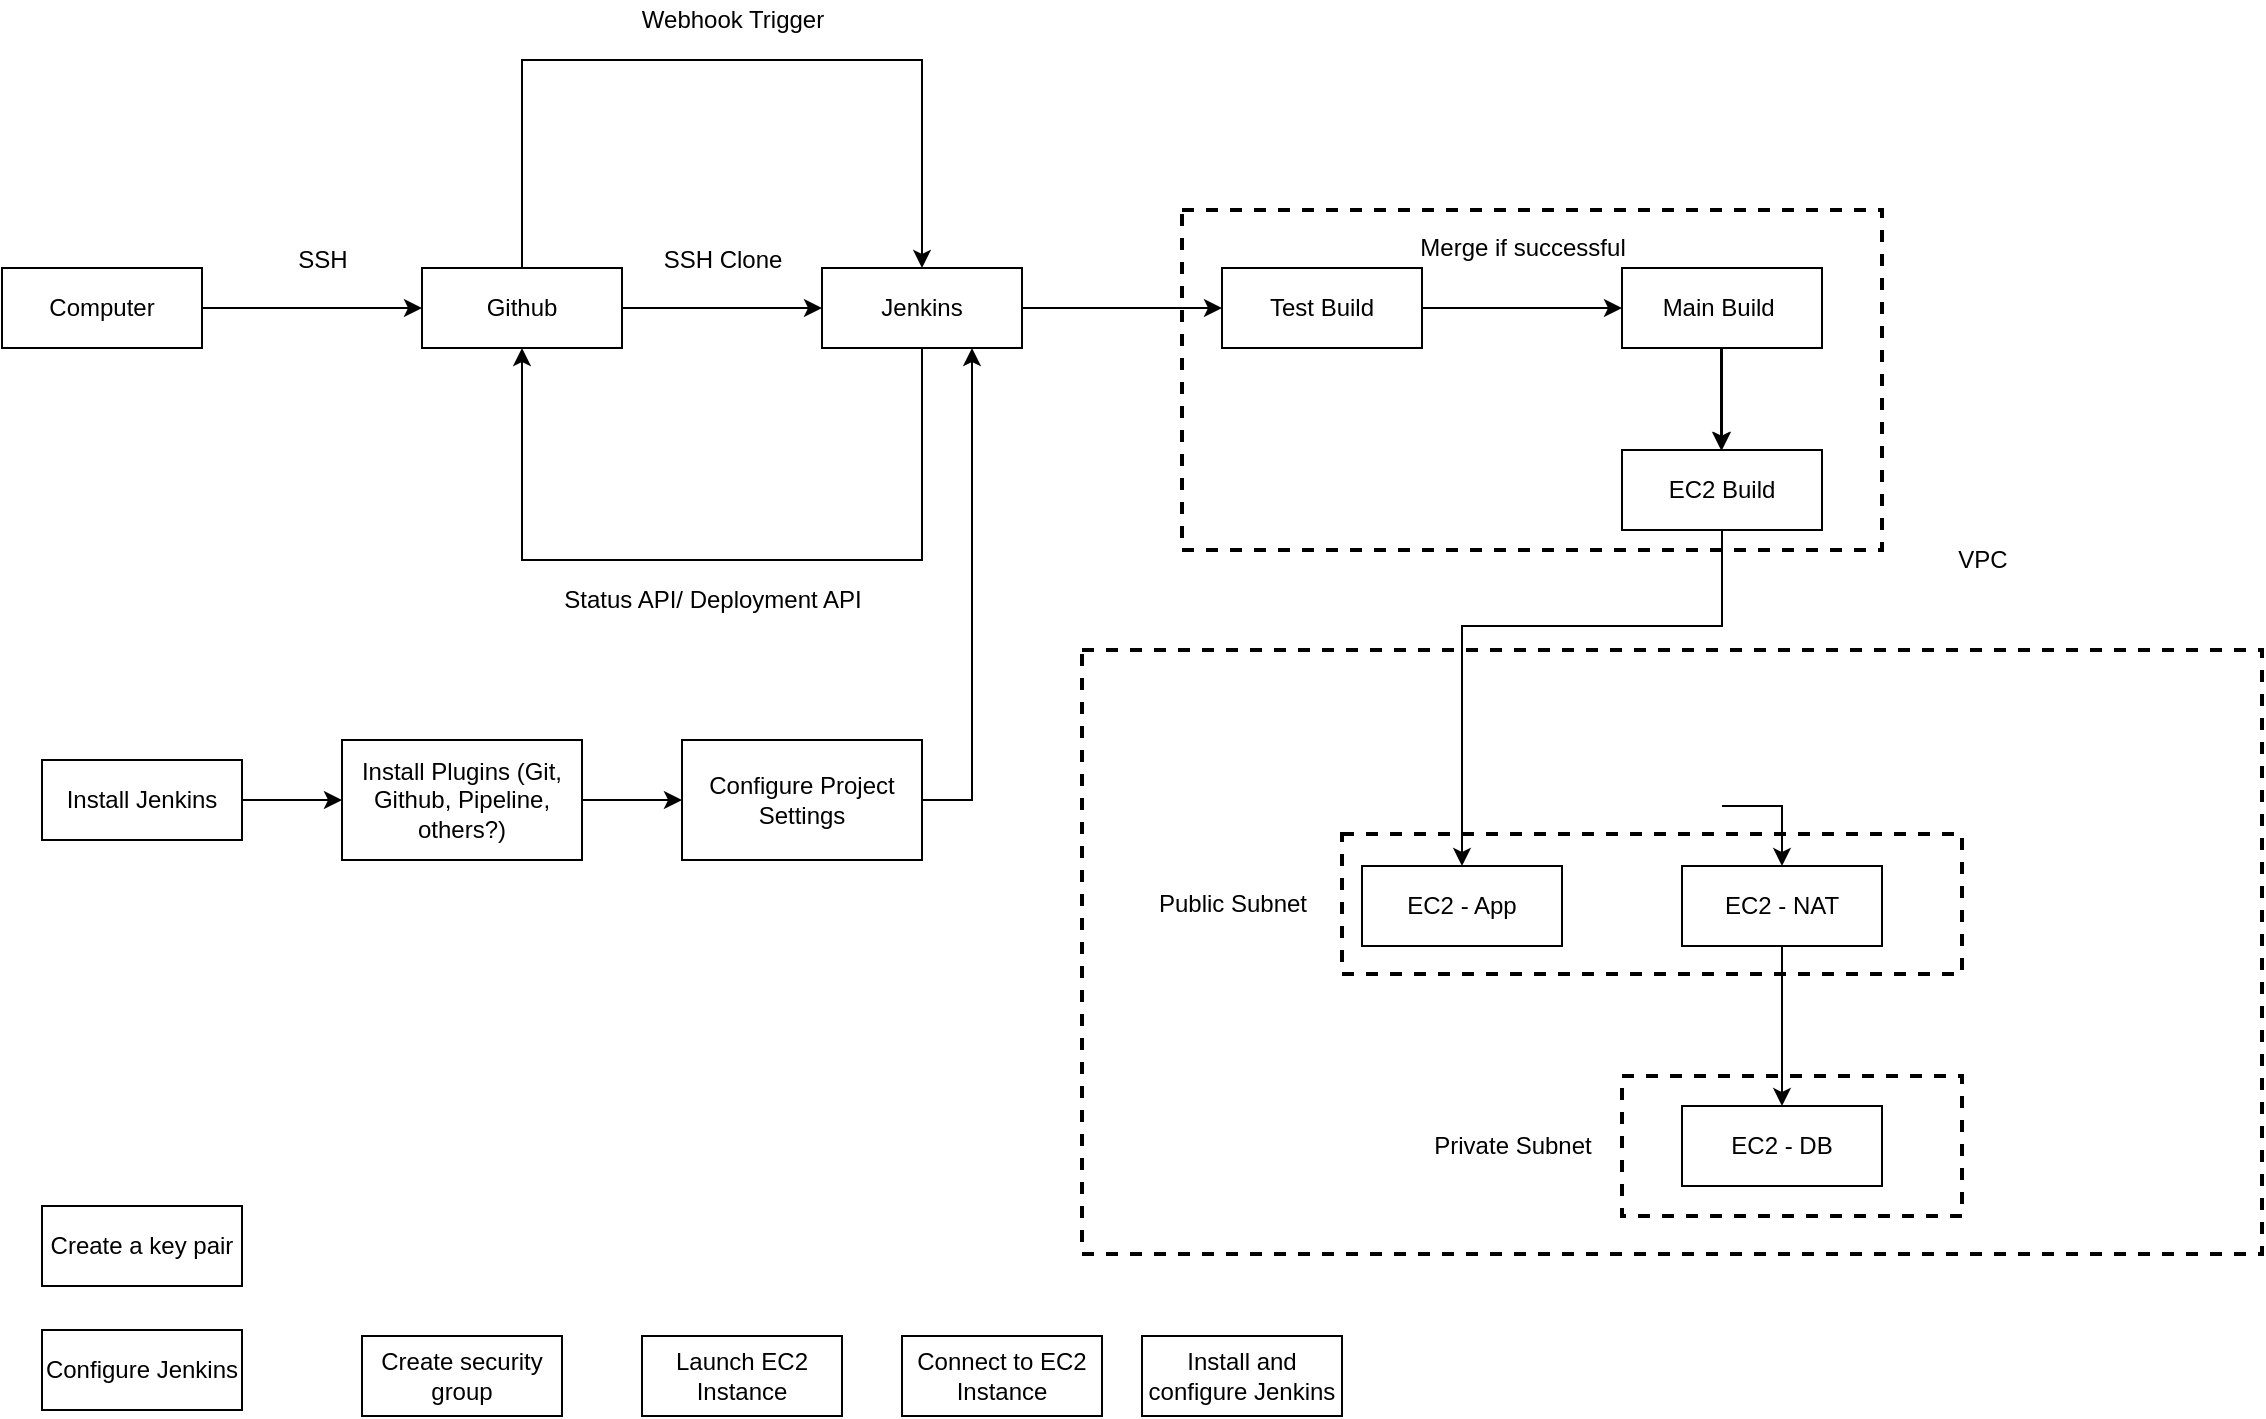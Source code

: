 <mxfile version="15.9.4" type="github">
  <diagram id="3zXHzJfg8xfVJkQlkFv8" name="Page-1">
    <mxGraphModel dx="1028" dy="664" grid="1" gridSize="10" guides="1" tooltips="1" connect="1" arrows="1" fold="1" page="1" pageScale="1" pageWidth="1654" pageHeight="1169" math="0" shadow="0">
      <root>
        <mxCell id="0" />
        <mxCell id="1" parent="0" />
        <mxCell id="_PnWRsvVBpfSLfWOnmKM-28" value="" style="rounded=0;whiteSpace=wrap;html=1;dashed=1;strokeWidth=2;gradientColor=none;" vertex="1" parent="1">
          <mxGeometry x="630" y="140" width="350" height="170" as="geometry" />
        </mxCell>
        <mxCell id="_PnWRsvVBpfSLfWOnmKM-21" value="" style="rounded=0;whiteSpace=wrap;html=1;dashed=1;strokeWidth=2;gradientColor=none;" vertex="1" parent="1">
          <mxGeometry x="580" y="360" width="590" height="302" as="geometry" />
        </mxCell>
        <mxCell id="_PnWRsvVBpfSLfWOnmKM-16" value="" style="rounded=0;whiteSpace=wrap;html=1;dashed=1;strokeWidth=2;gradientColor=none;" vertex="1" parent="1">
          <mxGeometry x="710" y="452" width="310" height="70" as="geometry" />
        </mxCell>
        <mxCell id="_PnWRsvVBpfSLfWOnmKM-19" value="" style="rounded=0;whiteSpace=wrap;html=1;dashed=1;strokeWidth=2;gradientColor=none;" vertex="1" parent="1">
          <mxGeometry x="850" y="573" width="170" height="70" as="geometry" />
        </mxCell>
        <mxCell id="MuU_jWilXaCxCdvd7VaN-1" value="Computer" style="rounded=0;whiteSpace=wrap;html=1;" parent="1" vertex="1">
          <mxGeometry x="40" y="169" width="100" height="40" as="geometry" />
        </mxCell>
        <mxCell id="MuU_jWilXaCxCdvd7VaN-2" value="Github" style="rounded=0;whiteSpace=wrap;html=1;" parent="1" vertex="1">
          <mxGeometry x="250" y="169" width="100" height="40" as="geometry" />
        </mxCell>
        <mxCell id="MuU_jWilXaCxCdvd7VaN-3" value="" style="endArrow=classic;html=1;rounded=0;exitX=1;exitY=0.5;exitDx=0;exitDy=0;entryX=0;entryY=0.5;entryDx=0;entryDy=0;" parent="1" source="MuU_jWilXaCxCdvd7VaN-1" target="MuU_jWilXaCxCdvd7VaN-2" edge="1">
          <mxGeometry width="50" height="50" relative="1" as="geometry">
            <mxPoint x="220" y="335" as="sourcePoint" />
            <mxPoint x="270" y="285" as="targetPoint" />
          </mxGeometry>
        </mxCell>
        <mxCell id="MuU_jWilXaCxCdvd7VaN-4" value="Jenkins" style="rounded=0;whiteSpace=wrap;html=1;" parent="1" vertex="1">
          <mxGeometry x="450" y="169" width="100" height="40" as="geometry" />
        </mxCell>
        <mxCell id="MuU_jWilXaCxCdvd7VaN-5" value="SSH" style="text;html=1;align=center;verticalAlign=middle;resizable=0;points=[];autosize=1;strokeColor=none;fillColor=none;" parent="1" vertex="1">
          <mxGeometry x="180" y="155" width="40" height="20" as="geometry" />
        </mxCell>
        <mxCell id="MuU_jWilXaCxCdvd7VaN-7" value="" style="endArrow=classic;html=1;rounded=0;exitX=1;exitY=0.5;exitDx=0;exitDy=0;" parent="1" source="MuU_jWilXaCxCdvd7VaN-2" target="MuU_jWilXaCxCdvd7VaN-4" edge="1">
          <mxGeometry width="50" height="50" relative="1" as="geometry">
            <mxPoint x="150" y="199" as="sourcePoint" />
            <mxPoint x="260" y="199" as="targetPoint" />
          </mxGeometry>
        </mxCell>
        <mxCell id="MuU_jWilXaCxCdvd7VaN-8" value="SSH Clone" style="text;html=1;align=center;verticalAlign=middle;resizable=0;points=[];autosize=1;strokeColor=none;fillColor=none;" parent="1" vertex="1">
          <mxGeometry x="365" y="155" width="70" height="20" as="geometry" />
        </mxCell>
        <mxCell id="MuU_jWilXaCxCdvd7VaN-9" value="" style="endArrow=classic;html=1;rounded=0;exitX=0.5;exitY=0;exitDx=0;exitDy=0;entryX=0.5;entryY=0;entryDx=0;entryDy=0;" parent="1" source="MuU_jWilXaCxCdvd7VaN-2" target="MuU_jWilXaCxCdvd7VaN-4" edge="1">
          <mxGeometry width="50" height="50" relative="1" as="geometry">
            <mxPoint x="360" y="199" as="sourcePoint" />
            <mxPoint x="460" y="199" as="targetPoint" />
            <Array as="points">
              <mxPoint x="300" y="65" />
              <mxPoint x="500" y="65" />
            </Array>
          </mxGeometry>
        </mxCell>
        <mxCell id="MuU_jWilXaCxCdvd7VaN-11" value="" style="endArrow=classic;html=1;rounded=0;exitX=0.5;exitY=1;exitDx=0;exitDy=0;entryX=0.5;entryY=1;entryDx=0;entryDy=0;" parent="1" source="MuU_jWilXaCxCdvd7VaN-4" target="MuU_jWilXaCxCdvd7VaN-2" edge="1">
          <mxGeometry width="50" height="50" relative="1" as="geometry">
            <mxPoint x="300" y="349" as="sourcePoint" />
            <mxPoint x="500" y="349" as="targetPoint" />
            <Array as="points">
              <mxPoint x="500" y="315" />
              <mxPoint x="300" y="315" />
            </Array>
          </mxGeometry>
        </mxCell>
        <mxCell id="MuU_jWilXaCxCdvd7VaN-12" value="Webhook Trigger" style="text;html=1;align=center;verticalAlign=middle;resizable=0;points=[];autosize=1;strokeColor=none;fillColor=none;" parent="1" vertex="1">
          <mxGeometry x="350" y="35" width="110" height="20" as="geometry" />
        </mxCell>
        <mxCell id="MuU_jWilXaCxCdvd7VaN-13" value="Status API/ Deployment API" style="text;html=1;align=center;verticalAlign=middle;resizable=0;points=[];autosize=1;strokeColor=none;fillColor=none;" parent="1" vertex="1">
          <mxGeometry x="315" y="325" width="160" height="20" as="geometry" />
        </mxCell>
        <mxCell id="MuU_jWilXaCxCdvd7VaN-14" value="Install Jenkins" style="rounded=0;whiteSpace=wrap;html=1;" parent="1" vertex="1">
          <mxGeometry x="60" y="415" width="100" height="40" as="geometry" />
        </mxCell>
        <mxCell id="MuU_jWilXaCxCdvd7VaN-15" value="Install Plugins (Git, Github, Pipeline, others?)" style="rounded=0;whiteSpace=wrap;html=1;" parent="1" vertex="1">
          <mxGeometry x="210" y="405" width="120" height="60" as="geometry" />
        </mxCell>
        <mxCell id="MuU_jWilXaCxCdvd7VaN-16" value="Configure Project Settings" style="rounded=0;whiteSpace=wrap;html=1;" parent="1" vertex="1">
          <mxGeometry x="380" y="405" width="120" height="60" as="geometry" />
        </mxCell>
        <mxCell id="MuU_jWilXaCxCdvd7VaN-17" value="" style="endArrow=classic;html=1;rounded=0;exitX=1;exitY=0.5;exitDx=0;exitDy=0;entryX=0;entryY=0.5;entryDx=0;entryDy=0;" parent="1" source="MuU_jWilXaCxCdvd7VaN-14" target="MuU_jWilXaCxCdvd7VaN-15" edge="1">
          <mxGeometry width="50" height="50" relative="1" as="geometry">
            <mxPoint x="150" y="199" as="sourcePoint" />
            <mxPoint x="260" y="199" as="targetPoint" />
          </mxGeometry>
        </mxCell>
        <mxCell id="MuU_jWilXaCxCdvd7VaN-18" value="" style="endArrow=classic;html=1;rounded=0;entryX=0;entryY=0.5;entryDx=0;entryDy=0;" parent="1" target="MuU_jWilXaCxCdvd7VaN-16" edge="1">
          <mxGeometry width="50" height="50" relative="1" as="geometry">
            <mxPoint x="330" y="435" as="sourcePoint" />
            <mxPoint x="220" y="445" as="targetPoint" />
          </mxGeometry>
        </mxCell>
        <mxCell id="MuU_jWilXaCxCdvd7VaN-19" value="" style="endArrow=classic;html=1;rounded=0;entryX=0.75;entryY=1;entryDx=0;entryDy=0;exitX=1;exitY=0.5;exitDx=0;exitDy=0;" parent="1" source="MuU_jWilXaCxCdvd7VaN-16" target="MuU_jWilXaCxCdvd7VaN-4" edge="1">
          <mxGeometry width="50" height="50" relative="1" as="geometry">
            <mxPoint x="340" y="445" as="sourcePoint" />
            <mxPoint x="390" y="445" as="targetPoint" />
            <Array as="points">
              <mxPoint x="525" y="435" />
            </Array>
          </mxGeometry>
        </mxCell>
        <mxCell id="MuU_jWilXaCxCdvd7VaN-20" value="" style="endArrow=classic;html=1;rounded=0;exitX=1;exitY=0.5;exitDx=0;exitDy=0;" parent="1" source="MuU_jWilXaCxCdvd7VaN-4" edge="1">
          <mxGeometry width="50" height="50" relative="1" as="geometry">
            <mxPoint x="700" y="415" as="sourcePoint" />
            <mxPoint x="650" y="189" as="targetPoint" />
            <Array as="points" />
          </mxGeometry>
        </mxCell>
        <mxCell id="_PnWRsvVBpfSLfWOnmKM-1" value="Main Build&amp;nbsp;" style="rounded=0;whiteSpace=wrap;html=1;" vertex="1" parent="1">
          <mxGeometry x="850" y="169" width="100" height="40" as="geometry" />
        </mxCell>
        <mxCell id="_PnWRsvVBpfSLfWOnmKM-2" value="Test Build" style="rounded=0;whiteSpace=wrap;html=1;" vertex="1" parent="1">
          <mxGeometry x="650" y="169" width="100" height="40" as="geometry" />
        </mxCell>
        <mxCell id="_PnWRsvVBpfSLfWOnmKM-5" value="" style="endArrow=classic;html=1;rounded=0;exitX=1;exitY=0.5;exitDx=0;exitDy=0;entryX=0;entryY=0.5;entryDx=0;entryDy=0;" edge="1" parent="1" source="_PnWRsvVBpfSLfWOnmKM-2" target="_PnWRsvVBpfSLfWOnmKM-1">
          <mxGeometry width="50" height="50" relative="1" as="geometry">
            <mxPoint x="560" y="199" as="sourcePoint" />
            <mxPoint x="660" y="199" as="targetPoint" />
            <Array as="points" />
          </mxGeometry>
        </mxCell>
        <mxCell id="_PnWRsvVBpfSLfWOnmKM-6" value="Merge if successful" style="text;html=1;align=center;verticalAlign=middle;resizable=0;points=[];autosize=1;strokeColor=none;fillColor=none;" vertex="1" parent="1">
          <mxGeometry x="740" y="149" width="120" height="20" as="geometry" />
        </mxCell>
        <mxCell id="_PnWRsvVBpfSLfWOnmKM-7" value="EC2 Build" style="rounded=0;whiteSpace=wrap;html=1;" vertex="1" parent="1">
          <mxGeometry x="850" y="260" width="100" height="40" as="geometry" />
        </mxCell>
        <mxCell id="_PnWRsvVBpfSLfWOnmKM-8" value="" style="endArrow=classic;html=1;rounded=0;exitX=0.5;exitY=1;exitDx=0;exitDy=0;" edge="1" parent="1" source="_PnWRsvVBpfSLfWOnmKM-1">
          <mxGeometry width="50" height="50" relative="1" as="geometry">
            <mxPoint x="760" y="199" as="sourcePoint" />
            <mxPoint x="900" y="260" as="targetPoint" />
            <Array as="points" />
          </mxGeometry>
        </mxCell>
        <mxCell id="_PnWRsvVBpfSLfWOnmKM-9" value="EC2 - App" style="rounded=0;whiteSpace=wrap;html=1;" vertex="1" parent="1">
          <mxGeometry x="720" y="468" width="100" height="40" as="geometry" />
        </mxCell>
        <mxCell id="_PnWRsvVBpfSLfWOnmKM-10" value="EC2 - NAT" style="rounded=0;whiteSpace=wrap;html=1;" vertex="1" parent="1">
          <mxGeometry x="880" y="468" width="100" height="40" as="geometry" />
        </mxCell>
        <mxCell id="_PnWRsvVBpfSLfWOnmKM-11" value="EC2 - DB" style="rounded=0;whiteSpace=wrap;html=1;" vertex="1" parent="1">
          <mxGeometry x="880" y="588" width="100" height="40" as="geometry" />
        </mxCell>
        <mxCell id="_PnWRsvVBpfSLfWOnmKM-18" value="Public Subnet" style="text;html=1;align=center;verticalAlign=middle;resizable=0;points=[];autosize=1;strokeColor=none;fillColor=none;" vertex="1" parent="1">
          <mxGeometry x="610" y="477" width="90" height="20" as="geometry" />
        </mxCell>
        <mxCell id="_PnWRsvVBpfSLfWOnmKM-20" value="Private Subnet" style="text;html=1;align=center;verticalAlign=middle;resizable=0;points=[];autosize=1;strokeColor=none;fillColor=none;" vertex="1" parent="1">
          <mxGeometry x="750" y="598" width="90" height="20" as="geometry" />
        </mxCell>
        <mxCell id="_PnWRsvVBpfSLfWOnmKM-23" value="VPC" style="text;html=1;align=center;verticalAlign=middle;resizable=0;points=[];autosize=1;strokeColor=none;fillColor=none;" vertex="1" parent="1">
          <mxGeometry x="1010" y="305" width="40" height="20" as="geometry" />
        </mxCell>
        <mxCell id="_PnWRsvVBpfSLfWOnmKM-24" value="" style="endArrow=classic;html=1;rounded=0;exitX=0.5;exitY=1;exitDx=0;exitDy=0;entryX=0.5;entryY=0;entryDx=0;entryDy=0;" edge="1" parent="1" source="_PnWRsvVBpfSLfWOnmKM-7" target="_PnWRsvVBpfSLfWOnmKM-9">
          <mxGeometry width="50" height="50" relative="1" as="geometry">
            <mxPoint x="900" y="318" as="sourcePoint" />
            <mxPoint x="910" y="288" as="targetPoint" />
            <Array as="points">
              <mxPoint x="900" y="348" />
              <mxPoint x="770" y="348" />
            </Array>
          </mxGeometry>
        </mxCell>
        <mxCell id="_PnWRsvVBpfSLfWOnmKM-25" value="" style="endArrow=classic;html=1;rounded=0;entryX=0.5;entryY=0;entryDx=0;entryDy=0;" edge="1" parent="1" target="_PnWRsvVBpfSLfWOnmKM-10">
          <mxGeometry width="50" height="50" relative="1" as="geometry">
            <mxPoint x="900" y="438" as="sourcePoint" />
            <mxPoint x="770" y="537" as="targetPoint" />
            <Array as="points">
              <mxPoint x="930" y="438" />
            </Array>
          </mxGeometry>
        </mxCell>
        <mxCell id="_PnWRsvVBpfSLfWOnmKM-26" value="" style="endArrow=classic;html=1;rounded=0;exitX=0.5;exitY=1;exitDx=0;exitDy=0;" edge="1" parent="1">
          <mxGeometry width="50" height="50" relative="1" as="geometry">
            <mxPoint x="899.5" y="209" as="sourcePoint" />
            <mxPoint x="899.5" y="260" as="targetPoint" />
            <Array as="points" />
          </mxGeometry>
        </mxCell>
        <mxCell id="_PnWRsvVBpfSLfWOnmKM-27" value="" style="endArrow=classic;html=1;rounded=0;exitX=0.5;exitY=1;exitDx=0;exitDy=0;" edge="1" parent="1" source="_PnWRsvVBpfSLfWOnmKM-10" target="_PnWRsvVBpfSLfWOnmKM-11">
          <mxGeometry width="50" height="50" relative="1" as="geometry">
            <mxPoint x="909.5" y="327" as="sourcePoint" />
            <mxPoint x="909.5" y="378" as="targetPoint" />
            <Array as="points" />
          </mxGeometry>
        </mxCell>
        <mxCell id="_PnWRsvVBpfSLfWOnmKM-29" value="Create a key pair" style="rounded=0;whiteSpace=wrap;html=1;" vertex="1" parent="1">
          <mxGeometry x="60" y="638" width="100" height="40" as="geometry" />
        </mxCell>
        <mxCell id="_PnWRsvVBpfSLfWOnmKM-30" value="Create security group" style="rounded=0;whiteSpace=wrap;html=1;" vertex="1" parent="1">
          <mxGeometry x="220" y="703" width="100" height="40" as="geometry" />
        </mxCell>
        <mxCell id="_PnWRsvVBpfSLfWOnmKM-31" value="Launch EC2 Instance" style="rounded=0;whiteSpace=wrap;html=1;" vertex="1" parent="1">
          <mxGeometry x="360" y="703" width="100" height="40" as="geometry" />
        </mxCell>
        <mxCell id="_PnWRsvVBpfSLfWOnmKM-32" value="Install and configure Jenkins" style="rounded=0;whiteSpace=wrap;html=1;" vertex="1" parent="1">
          <mxGeometry x="610" y="703" width="100" height="40" as="geometry" />
        </mxCell>
        <mxCell id="_PnWRsvVBpfSLfWOnmKM-33" value="Connect to EC2 Instance" style="rounded=0;whiteSpace=wrap;html=1;" vertex="1" parent="1">
          <mxGeometry x="490" y="703" width="100" height="40" as="geometry" />
        </mxCell>
        <mxCell id="_PnWRsvVBpfSLfWOnmKM-34" value="Configure Jenkins" style="rounded=0;whiteSpace=wrap;html=1;" vertex="1" parent="1">
          <mxGeometry x="60" y="700" width="100" height="40" as="geometry" />
        </mxCell>
      </root>
    </mxGraphModel>
  </diagram>
</mxfile>
